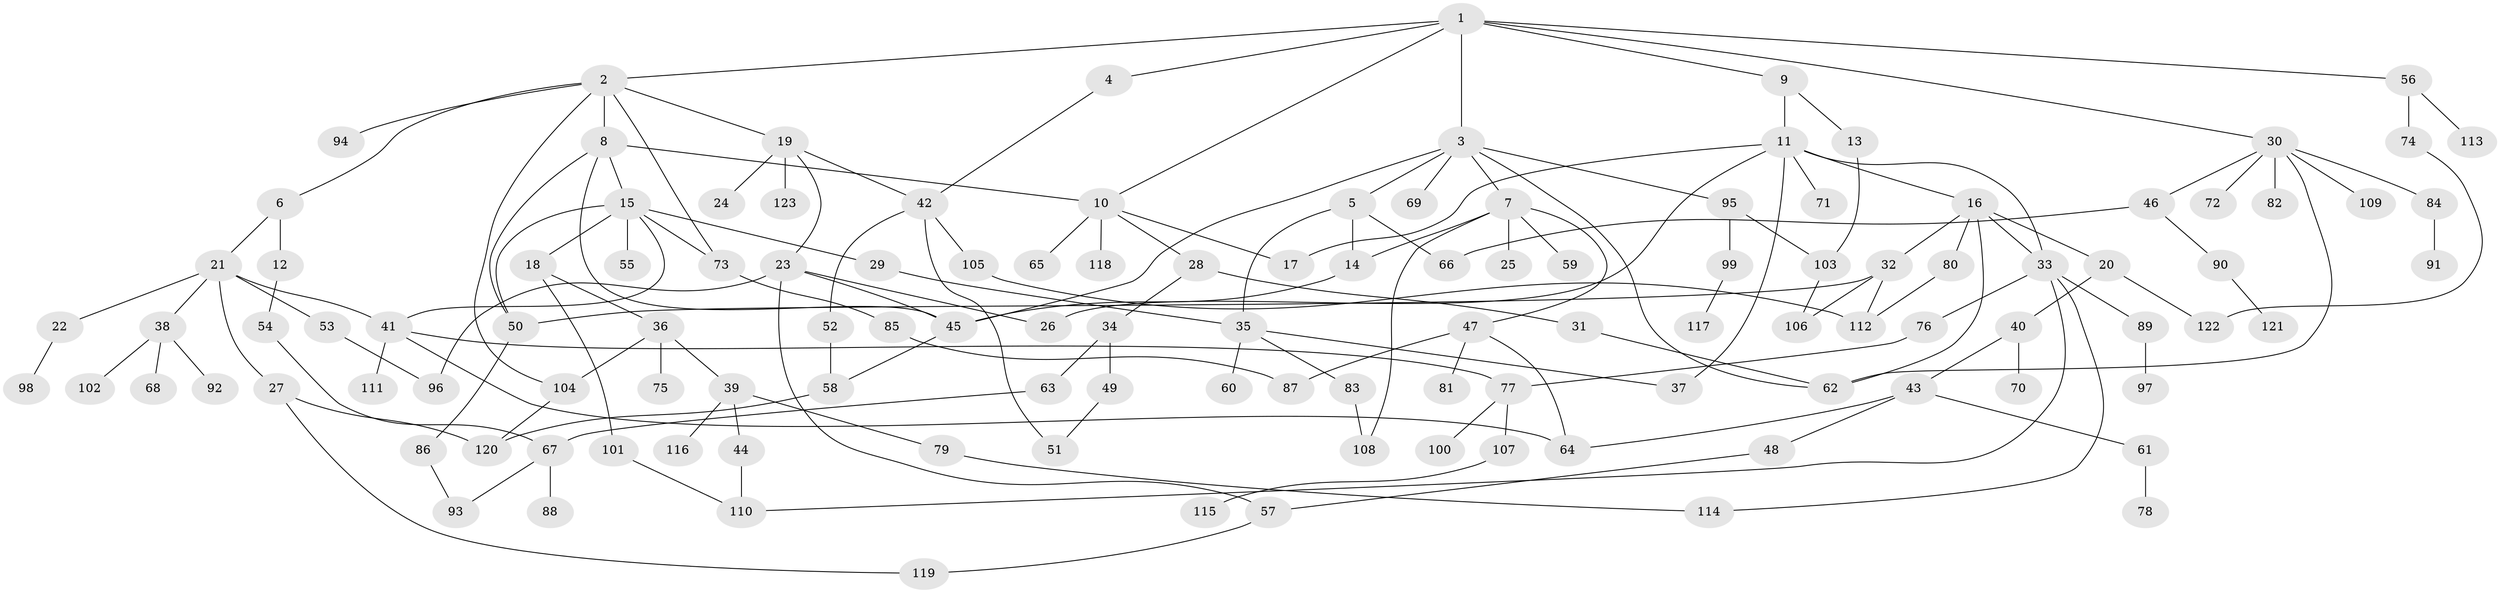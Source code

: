 // Generated by graph-tools (version 1.1) at 2025/10/02/27/25 16:10:52]
// undirected, 123 vertices, 164 edges
graph export_dot {
graph [start="1"]
  node [color=gray90,style=filled];
  1;
  2;
  3;
  4;
  5;
  6;
  7;
  8;
  9;
  10;
  11;
  12;
  13;
  14;
  15;
  16;
  17;
  18;
  19;
  20;
  21;
  22;
  23;
  24;
  25;
  26;
  27;
  28;
  29;
  30;
  31;
  32;
  33;
  34;
  35;
  36;
  37;
  38;
  39;
  40;
  41;
  42;
  43;
  44;
  45;
  46;
  47;
  48;
  49;
  50;
  51;
  52;
  53;
  54;
  55;
  56;
  57;
  58;
  59;
  60;
  61;
  62;
  63;
  64;
  65;
  66;
  67;
  68;
  69;
  70;
  71;
  72;
  73;
  74;
  75;
  76;
  77;
  78;
  79;
  80;
  81;
  82;
  83;
  84;
  85;
  86;
  87;
  88;
  89;
  90;
  91;
  92;
  93;
  94;
  95;
  96;
  97;
  98;
  99;
  100;
  101;
  102;
  103;
  104;
  105;
  106;
  107;
  108;
  109;
  110;
  111;
  112;
  113;
  114;
  115;
  116;
  117;
  118;
  119;
  120;
  121;
  122;
  123;
  1 -- 2;
  1 -- 3;
  1 -- 4;
  1 -- 9;
  1 -- 10;
  1 -- 30;
  1 -- 56;
  2 -- 6;
  2 -- 8;
  2 -- 19;
  2 -- 73;
  2 -- 94;
  2 -- 104;
  3 -- 5;
  3 -- 7;
  3 -- 69;
  3 -- 95;
  3 -- 45;
  3 -- 62;
  4 -- 42;
  5 -- 14;
  5 -- 35;
  5 -- 66;
  6 -- 12;
  6 -- 21;
  7 -- 25;
  7 -- 47;
  7 -- 59;
  7 -- 14;
  7 -- 108;
  8 -- 15;
  8 -- 50;
  8 -- 10;
  8 -- 45;
  9 -- 11;
  9 -- 13;
  10 -- 28;
  10 -- 65;
  10 -- 118;
  10 -- 17;
  11 -- 16;
  11 -- 17;
  11 -- 26;
  11 -- 37;
  11 -- 71;
  11 -- 33;
  12 -- 54;
  13 -- 103;
  14 -- 45;
  15 -- 18;
  15 -- 29;
  15 -- 41;
  15 -- 55;
  15 -- 50;
  15 -- 73;
  16 -- 20;
  16 -- 32;
  16 -- 33;
  16 -- 80;
  16 -- 62;
  18 -- 36;
  18 -- 101;
  19 -- 23;
  19 -- 24;
  19 -- 42;
  19 -- 123;
  20 -- 40;
  20 -- 122;
  21 -- 22;
  21 -- 27;
  21 -- 38;
  21 -- 53;
  21 -- 41;
  22 -- 98;
  23 -- 45;
  23 -- 26;
  23 -- 57;
  23 -- 96;
  27 -- 119;
  27 -- 120;
  28 -- 31;
  28 -- 34;
  29 -- 35;
  30 -- 46;
  30 -- 72;
  30 -- 82;
  30 -- 84;
  30 -- 109;
  30 -- 62;
  31 -- 62;
  32 -- 106;
  32 -- 112;
  32 -- 50;
  33 -- 76;
  33 -- 89;
  33 -- 114;
  33 -- 110;
  34 -- 49;
  34 -- 63;
  35 -- 60;
  35 -- 83;
  35 -- 37;
  36 -- 39;
  36 -- 75;
  36 -- 104;
  38 -- 68;
  38 -- 92;
  38 -- 102;
  39 -- 44;
  39 -- 79;
  39 -- 116;
  40 -- 43;
  40 -- 70;
  41 -- 111;
  41 -- 64;
  41 -- 77;
  42 -- 51;
  42 -- 52;
  42 -- 105;
  43 -- 48;
  43 -- 61;
  43 -- 64;
  44 -- 110;
  45 -- 58;
  46 -- 66;
  46 -- 90;
  47 -- 81;
  47 -- 87;
  47 -- 64;
  48 -- 57;
  49 -- 51;
  50 -- 86;
  52 -- 58;
  53 -- 96;
  54 -- 67;
  56 -- 74;
  56 -- 113;
  57 -- 119;
  58 -- 120;
  61 -- 78;
  63 -- 67;
  67 -- 88;
  67 -- 93;
  73 -- 85;
  74 -- 122;
  76 -- 77;
  77 -- 100;
  77 -- 107;
  79 -- 114;
  80 -- 112;
  83 -- 108;
  84 -- 91;
  85 -- 87;
  86 -- 93;
  89 -- 97;
  90 -- 121;
  95 -- 99;
  95 -- 103;
  99 -- 117;
  101 -- 110;
  103 -- 106;
  104 -- 120;
  105 -- 112;
  107 -- 115;
}
